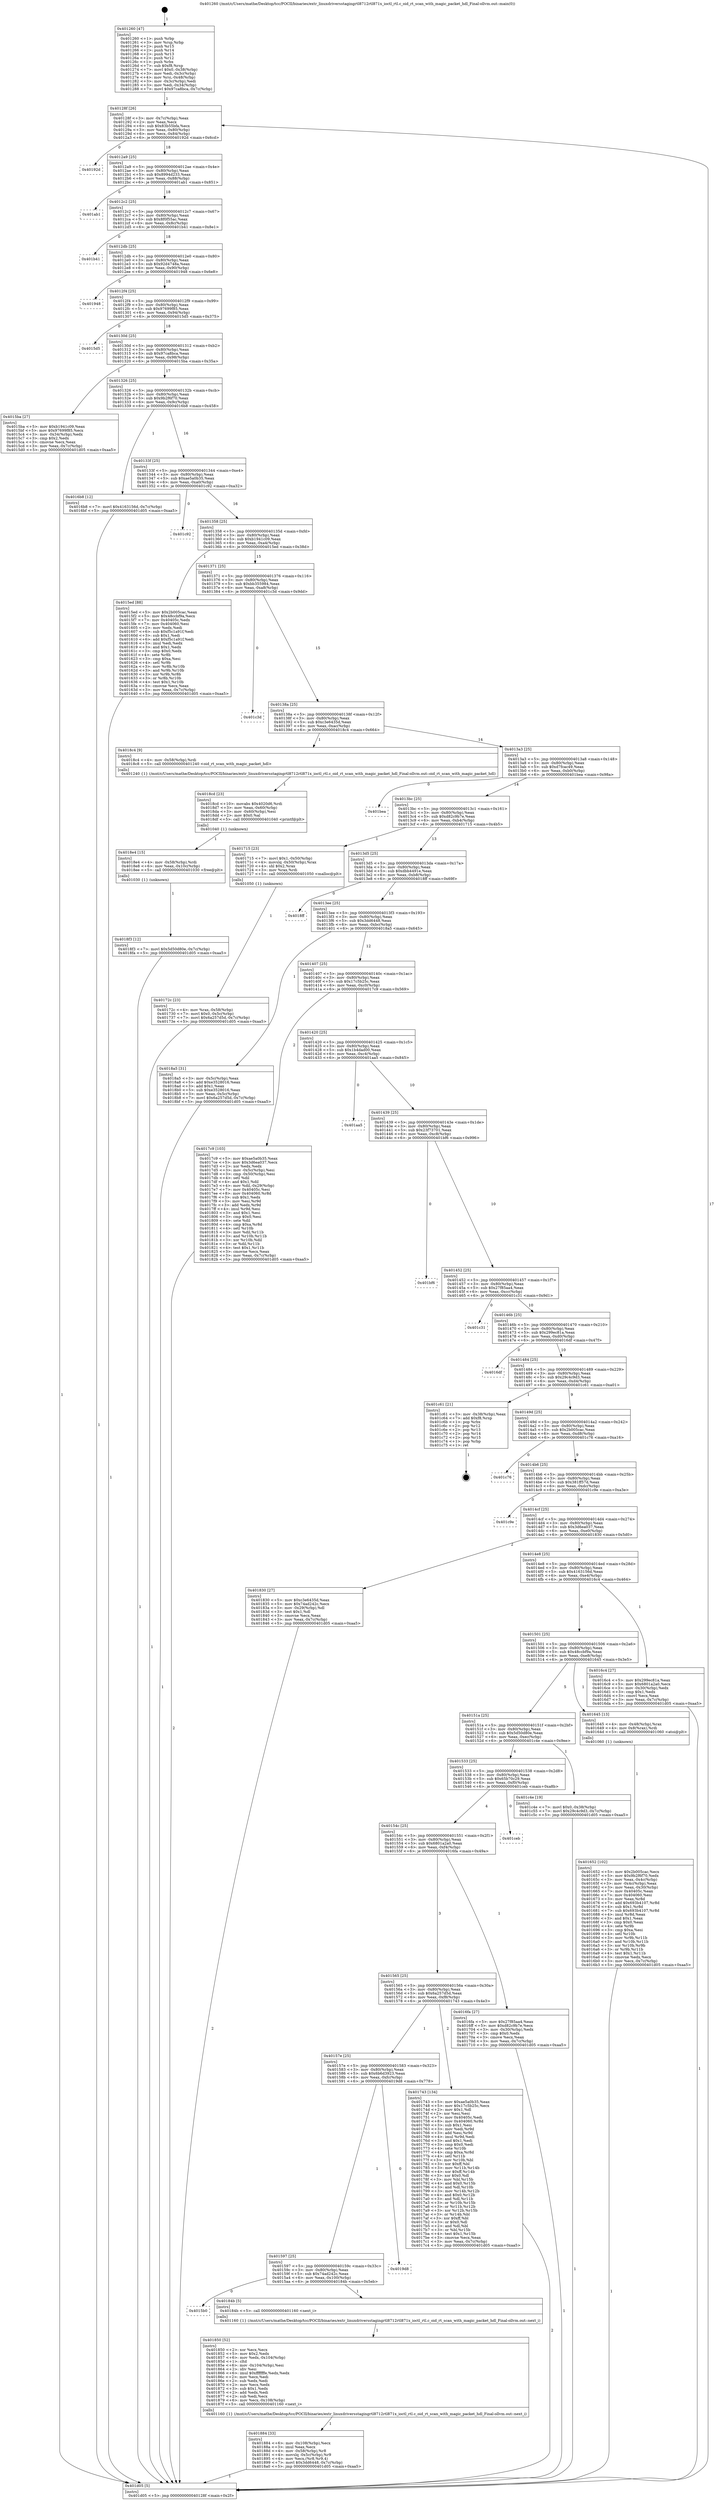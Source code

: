 digraph "0x401260" {
  label = "0x401260 (/mnt/c/Users/mathe/Desktop/tcc/POCII/binaries/extr_linuxdriversstagingrtl8712rtl871x_ioctl_rtl.c_oid_rt_scan_with_magic_packet_hdl_Final-ollvm.out::main(0))"
  labelloc = "t"
  node[shape=record]

  Entry [label="",width=0.3,height=0.3,shape=circle,fillcolor=black,style=filled]
  "0x40128f" [label="{
     0x40128f [26]\l
     | [instrs]\l
     &nbsp;&nbsp;0x40128f \<+3\>: mov -0x7c(%rbp),%eax\l
     &nbsp;&nbsp;0x401292 \<+2\>: mov %eax,%ecx\l
     &nbsp;&nbsp;0x401294 \<+6\>: sub $0x83b55bfa,%ecx\l
     &nbsp;&nbsp;0x40129a \<+3\>: mov %eax,-0x80(%rbp)\l
     &nbsp;&nbsp;0x40129d \<+6\>: mov %ecx,-0x84(%rbp)\l
     &nbsp;&nbsp;0x4012a3 \<+6\>: je 000000000040192d \<main+0x6cd\>\l
  }"]
  "0x40192d" [label="{
     0x40192d\l
  }", style=dashed]
  "0x4012a9" [label="{
     0x4012a9 [25]\l
     | [instrs]\l
     &nbsp;&nbsp;0x4012a9 \<+5\>: jmp 00000000004012ae \<main+0x4e\>\l
     &nbsp;&nbsp;0x4012ae \<+3\>: mov -0x80(%rbp),%eax\l
     &nbsp;&nbsp;0x4012b1 \<+5\>: sub $0x8994d233,%eax\l
     &nbsp;&nbsp;0x4012b6 \<+6\>: mov %eax,-0x88(%rbp)\l
     &nbsp;&nbsp;0x4012bc \<+6\>: je 0000000000401ab1 \<main+0x851\>\l
  }"]
  Exit [label="",width=0.3,height=0.3,shape=circle,fillcolor=black,style=filled,peripheries=2]
  "0x401ab1" [label="{
     0x401ab1\l
  }", style=dashed]
  "0x4012c2" [label="{
     0x4012c2 [25]\l
     | [instrs]\l
     &nbsp;&nbsp;0x4012c2 \<+5\>: jmp 00000000004012c7 \<main+0x67\>\l
     &nbsp;&nbsp;0x4012c7 \<+3\>: mov -0x80(%rbp),%eax\l
     &nbsp;&nbsp;0x4012ca \<+5\>: sub $0x8f0f55ac,%eax\l
     &nbsp;&nbsp;0x4012cf \<+6\>: mov %eax,-0x8c(%rbp)\l
     &nbsp;&nbsp;0x4012d5 \<+6\>: je 0000000000401b41 \<main+0x8e1\>\l
  }"]
  "0x4018f3" [label="{
     0x4018f3 [12]\l
     | [instrs]\l
     &nbsp;&nbsp;0x4018f3 \<+7\>: movl $0x5d50d80e,-0x7c(%rbp)\l
     &nbsp;&nbsp;0x4018fa \<+5\>: jmp 0000000000401d05 \<main+0xaa5\>\l
  }"]
  "0x401b41" [label="{
     0x401b41\l
  }", style=dashed]
  "0x4012db" [label="{
     0x4012db [25]\l
     | [instrs]\l
     &nbsp;&nbsp;0x4012db \<+5\>: jmp 00000000004012e0 \<main+0x80\>\l
     &nbsp;&nbsp;0x4012e0 \<+3\>: mov -0x80(%rbp),%eax\l
     &nbsp;&nbsp;0x4012e3 \<+5\>: sub $0x92d4748a,%eax\l
     &nbsp;&nbsp;0x4012e8 \<+6\>: mov %eax,-0x90(%rbp)\l
     &nbsp;&nbsp;0x4012ee \<+6\>: je 0000000000401948 \<main+0x6e8\>\l
  }"]
  "0x4018e4" [label="{
     0x4018e4 [15]\l
     | [instrs]\l
     &nbsp;&nbsp;0x4018e4 \<+4\>: mov -0x58(%rbp),%rdi\l
     &nbsp;&nbsp;0x4018e8 \<+6\>: mov %eax,-0x10c(%rbp)\l
     &nbsp;&nbsp;0x4018ee \<+5\>: call 0000000000401030 \<free@plt\>\l
     | [calls]\l
     &nbsp;&nbsp;0x401030 \{1\} (unknown)\l
  }"]
  "0x401948" [label="{
     0x401948\l
  }", style=dashed]
  "0x4012f4" [label="{
     0x4012f4 [25]\l
     | [instrs]\l
     &nbsp;&nbsp;0x4012f4 \<+5\>: jmp 00000000004012f9 \<main+0x99\>\l
     &nbsp;&nbsp;0x4012f9 \<+3\>: mov -0x80(%rbp),%eax\l
     &nbsp;&nbsp;0x4012fc \<+5\>: sub $0x97699f85,%eax\l
     &nbsp;&nbsp;0x401301 \<+6\>: mov %eax,-0x94(%rbp)\l
     &nbsp;&nbsp;0x401307 \<+6\>: je 00000000004015d5 \<main+0x375\>\l
  }"]
  "0x4018cd" [label="{
     0x4018cd [23]\l
     | [instrs]\l
     &nbsp;&nbsp;0x4018cd \<+10\>: movabs $0x4020d6,%rdi\l
     &nbsp;&nbsp;0x4018d7 \<+3\>: mov %eax,-0x60(%rbp)\l
     &nbsp;&nbsp;0x4018da \<+3\>: mov -0x60(%rbp),%esi\l
     &nbsp;&nbsp;0x4018dd \<+2\>: mov $0x0,%al\l
     &nbsp;&nbsp;0x4018df \<+5\>: call 0000000000401040 \<printf@plt\>\l
     | [calls]\l
     &nbsp;&nbsp;0x401040 \{1\} (unknown)\l
  }"]
  "0x4015d5" [label="{
     0x4015d5\l
  }", style=dashed]
  "0x40130d" [label="{
     0x40130d [25]\l
     | [instrs]\l
     &nbsp;&nbsp;0x40130d \<+5\>: jmp 0000000000401312 \<main+0xb2\>\l
     &nbsp;&nbsp;0x401312 \<+3\>: mov -0x80(%rbp),%eax\l
     &nbsp;&nbsp;0x401315 \<+5\>: sub $0x97ca8bca,%eax\l
     &nbsp;&nbsp;0x40131a \<+6\>: mov %eax,-0x98(%rbp)\l
     &nbsp;&nbsp;0x401320 \<+6\>: je 00000000004015ba \<main+0x35a\>\l
  }"]
  "0x401884" [label="{
     0x401884 [33]\l
     | [instrs]\l
     &nbsp;&nbsp;0x401884 \<+6\>: mov -0x108(%rbp),%ecx\l
     &nbsp;&nbsp;0x40188a \<+3\>: imul %eax,%ecx\l
     &nbsp;&nbsp;0x40188d \<+4\>: mov -0x58(%rbp),%r8\l
     &nbsp;&nbsp;0x401891 \<+4\>: movslq -0x5c(%rbp),%r9\l
     &nbsp;&nbsp;0x401895 \<+4\>: mov %ecx,(%r8,%r9,4)\l
     &nbsp;&nbsp;0x401899 \<+7\>: movl $0x3dd6448,-0x7c(%rbp)\l
     &nbsp;&nbsp;0x4018a0 \<+5\>: jmp 0000000000401d05 \<main+0xaa5\>\l
  }"]
  "0x4015ba" [label="{
     0x4015ba [27]\l
     | [instrs]\l
     &nbsp;&nbsp;0x4015ba \<+5\>: mov $0xb1941c09,%eax\l
     &nbsp;&nbsp;0x4015bf \<+5\>: mov $0x97699f85,%ecx\l
     &nbsp;&nbsp;0x4015c4 \<+3\>: mov -0x34(%rbp),%edx\l
     &nbsp;&nbsp;0x4015c7 \<+3\>: cmp $0x2,%edx\l
     &nbsp;&nbsp;0x4015ca \<+3\>: cmovne %ecx,%eax\l
     &nbsp;&nbsp;0x4015cd \<+3\>: mov %eax,-0x7c(%rbp)\l
     &nbsp;&nbsp;0x4015d0 \<+5\>: jmp 0000000000401d05 \<main+0xaa5\>\l
  }"]
  "0x401326" [label="{
     0x401326 [25]\l
     | [instrs]\l
     &nbsp;&nbsp;0x401326 \<+5\>: jmp 000000000040132b \<main+0xcb\>\l
     &nbsp;&nbsp;0x40132b \<+3\>: mov -0x80(%rbp),%eax\l
     &nbsp;&nbsp;0x40132e \<+5\>: sub $0x9b2f6f70,%eax\l
     &nbsp;&nbsp;0x401333 \<+6\>: mov %eax,-0x9c(%rbp)\l
     &nbsp;&nbsp;0x401339 \<+6\>: je 00000000004016b8 \<main+0x458\>\l
  }"]
  "0x401d05" [label="{
     0x401d05 [5]\l
     | [instrs]\l
     &nbsp;&nbsp;0x401d05 \<+5\>: jmp 000000000040128f \<main+0x2f\>\l
  }"]
  "0x401260" [label="{
     0x401260 [47]\l
     | [instrs]\l
     &nbsp;&nbsp;0x401260 \<+1\>: push %rbp\l
     &nbsp;&nbsp;0x401261 \<+3\>: mov %rsp,%rbp\l
     &nbsp;&nbsp;0x401264 \<+2\>: push %r15\l
     &nbsp;&nbsp;0x401266 \<+2\>: push %r14\l
     &nbsp;&nbsp;0x401268 \<+2\>: push %r13\l
     &nbsp;&nbsp;0x40126a \<+2\>: push %r12\l
     &nbsp;&nbsp;0x40126c \<+1\>: push %rbx\l
     &nbsp;&nbsp;0x40126d \<+7\>: sub $0xf8,%rsp\l
     &nbsp;&nbsp;0x401274 \<+7\>: movl $0x0,-0x38(%rbp)\l
     &nbsp;&nbsp;0x40127b \<+3\>: mov %edi,-0x3c(%rbp)\l
     &nbsp;&nbsp;0x40127e \<+4\>: mov %rsi,-0x48(%rbp)\l
     &nbsp;&nbsp;0x401282 \<+3\>: mov -0x3c(%rbp),%edi\l
     &nbsp;&nbsp;0x401285 \<+3\>: mov %edi,-0x34(%rbp)\l
     &nbsp;&nbsp;0x401288 \<+7\>: movl $0x97ca8bca,-0x7c(%rbp)\l
  }"]
  "0x401850" [label="{
     0x401850 [52]\l
     | [instrs]\l
     &nbsp;&nbsp;0x401850 \<+2\>: xor %ecx,%ecx\l
     &nbsp;&nbsp;0x401852 \<+5\>: mov $0x2,%edx\l
     &nbsp;&nbsp;0x401857 \<+6\>: mov %edx,-0x104(%rbp)\l
     &nbsp;&nbsp;0x40185d \<+1\>: cltd\l
     &nbsp;&nbsp;0x40185e \<+6\>: mov -0x104(%rbp),%esi\l
     &nbsp;&nbsp;0x401864 \<+2\>: idiv %esi\l
     &nbsp;&nbsp;0x401866 \<+6\>: imul $0xfffffffe,%edx,%edx\l
     &nbsp;&nbsp;0x40186c \<+2\>: mov %ecx,%edi\l
     &nbsp;&nbsp;0x40186e \<+2\>: sub %edx,%edi\l
     &nbsp;&nbsp;0x401870 \<+2\>: mov %ecx,%edx\l
     &nbsp;&nbsp;0x401872 \<+3\>: sub $0x1,%edx\l
     &nbsp;&nbsp;0x401875 \<+2\>: add %edx,%edi\l
     &nbsp;&nbsp;0x401877 \<+2\>: sub %edi,%ecx\l
     &nbsp;&nbsp;0x401879 \<+6\>: mov %ecx,-0x108(%rbp)\l
     &nbsp;&nbsp;0x40187f \<+5\>: call 0000000000401160 \<next_i\>\l
     | [calls]\l
     &nbsp;&nbsp;0x401160 \{1\} (/mnt/c/Users/mathe/Desktop/tcc/POCII/binaries/extr_linuxdriversstagingrtl8712rtl871x_ioctl_rtl.c_oid_rt_scan_with_magic_packet_hdl_Final-ollvm.out::next_i)\l
  }"]
  "0x4016b8" [label="{
     0x4016b8 [12]\l
     | [instrs]\l
     &nbsp;&nbsp;0x4016b8 \<+7\>: movl $0x4163156d,-0x7c(%rbp)\l
     &nbsp;&nbsp;0x4016bf \<+5\>: jmp 0000000000401d05 \<main+0xaa5\>\l
  }"]
  "0x40133f" [label="{
     0x40133f [25]\l
     | [instrs]\l
     &nbsp;&nbsp;0x40133f \<+5\>: jmp 0000000000401344 \<main+0xe4\>\l
     &nbsp;&nbsp;0x401344 \<+3\>: mov -0x80(%rbp),%eax\l
     &nbsp;&nbsp;0x401347 \<+5\>: sub $0xae5a0b35,%eax\l
     &nbsp;&nbsp;0x40134c \<+6\>: mov %eax,-0xa0(%rbp)\l
     &nbsp;&nbsp;0x401352 \<+6\>: je 0000000000401c92 \<main+0xa32\>\l
  }"]
  "0x4015b0" [label="{
     0x4015b0\l
  }", style=dashed]
  "0x401c92" [label="{
     0x401c92\l
  }", style=dashed]
  "0x401358" [label="{
     0x401358 [25]\l
     | [instrs]\l
     &nbsp;&nbsp;0x401358 \<+5\>: jmp 000000000040135d \<main+0xfd\>\l
     &nbsp;&nbsp;0x40135d \<+3\>: mov -0x80(%rbp),%eax\l
     &nbsp;&nbsp;0x401360 \<+5\>: sub $0xb1941c09,%eax\l
     &nbsp;&nbsp;0x401365 \<+6\>: mov %eax,-0xa4(%rbp)\l
     &nbsp;&nbsp;0x40136b \<+6\>: je 00000000004015ed \<main+0x38d\>\l
  }"]
  "0x40184b" [label="{
     0x40184b [5]\l
     | [instrs]\l
     &nbsp;&nbsp;0x40184b \<+5\>: call 0000000000401160 \<next_i\>\l
     | [calls]\l
     &nbsp;&nbsp;0x401160 \{1\} (/mnt/c/Users/mathe/Desktop/tcc/POCII/binaries/extr_linuxdriversstagingrtl8712rtl871x_ioctl_rtl.c_oid_rt_scan_with_magic_packet_hdl_Final-ollvm.out::next_i)\l
  }"]
  "0x4015ed" [label="{
     0x4015ed [88]\l
     | [instrs]\l
     &nbsp;&nbsp;0x4015ed \<+5\>: mov $0x2b005cac,%eax\l
     &nbsp;&nbsp;0x4015f2 \<+5\>: mov $0x48ccbf9a,%ecx\l
     &nbsp;&nbsp;0x4015f7 \<+7\>: mov 0x40405c,%edx\l
     &nbsp;&nbsp;0x4015fe \<+7\>: mov 0x404060,%esi\l
     &nbsp;&nbsp;0x401605 \<+2\>: mov %edx,%edi\l
     &nbsp;&nbsp;0x401607 \<+6\>: sub $0xf5c1a91f,%edi\l
     &nbsp;&nbsp;0x40160d \<+3\>: sub $0x1,%edi\l
     &nbsp;&nbsp;0x401610 \<+6\>: add $0xf5c1a91f,%edi\l
     &nbsp;&nbsp;0x401616 \<+3\>: imul %edi,%edx\l
     &nbsp;&nbsp;0x401619 \<+3\>: and $0x1,%edx\l
     &nbsp;&nbsp;0x40161c \<+3\>: cmp $0x0,%edx\l
     &nbsp;&nbsp;0x40161f \<+4\>: sete %r8b\l
     &nbsp;&nbsp;0x401623 \<+3\>: cmp $0xa,%esi\l
     &nbsp;&nbsp;0x401626 \<+4\>: setl %r9b\l
     &nbsp;&nbsp;0x40162a \<+3\>: mov %r8b,%r10b\l
     &nbsp;&nbsp;0x40162d \<+3\>: and %r9b,%r10b\l
     &nbsp;&nbsp;0x401630 \<+3\>: xor %r9b,%r8b\l
     &nbsp;&nbsp;0x401633 \<+3\>: or %r8b,%r10b\l
     &nbsp;&nbsp;0x401636 \<+4\>: test $0x1,%r10b\l
     &nbsp;&nbsp;0x40163a \<+3\>: cmovne %ecx,%eax\l
     &nbsp;&nbsp;0x40163d \<+3\>: mov %eax,-0x7c(%rbp)\l
     &nbsp;&nbsp;0x401640 \<+5\>: jmp 0000000000401d05 \<main+0xaa5\>\l
  }"]
  "0x401371" [label="{
     0x401371 [25]\l
     | [instrs]\l
     &nbsp;&nbsp;0x401371 \<+5\>: jmp 0000000000401376 \<main+0x116\>\l
     &nbsp;&nbsp;0x401376 \<+3\>: mov -0x80(%rbp),%eax\l
     &nbsp;&nbsp;0x401379 \<+5\>: sub $0xbb355984,%eax\l
     &nbsp;&nbsp;0x40137e \<+6\>: mov %eax,-0xa8(%rbp)\l
     &nbsp;&nbsp;0x401384 \<+6\>: je 0000000000401c3d \<main+0x9dd\>\l
  }"]
  "0x401597" [label="{
     0x401597 [25]\l
     | [instrs]\l
     &nbsp;&nbsp;0x401597 \<+5\>: jmp 000000000040159c \<main+0x33c\>\l
     &nbsp;&nbsp;0x40159c \<+3\>: mov -0x80(%rbp),%eax\l
     &nbsp;&nbsp;0x40159f \<+5\>: sub $0x74ad242c,%eax\l
     &nbsp;&nbsp;0x4015a4 \<+6\>: mov %eax,-0x100(%rbp)\l
     &nbsp;&nbsp;0x4015aa \<+6\>: je 000000000040184b \<main+0x5eb\>\l
  }"]
  "0x401c3d" [label="{
     0x401c3d\l
  }", style=dashed]
  "0x40138a" [label="{
     0x40138a [25]\l
     | [instrs]\l
     &nbsp;&nbsp;0x40138a \<+5\>: jmp 000000000040138f \<main+0x12f\>\l
     &nbsp;&nbsp;0x40138f \<+3\>: mov -0x80(%rbp),%eax\l
     &nbsp;&nbsp;0x401392 \<+5\>: sub $0xc3e6435d,%eax\l
     &nbsp;&nbsp;0x401397 \<+6\>: mov %eax,-0xac(%rbp)\l
     &nbsp;&nbsp;0x40139d \<+6\>: je 00000000004018c4 \<main+0x664\>\l
  }"]
  "0x4019d8" [label="{
     0x4019d8\l
  }", style=dashed]
  "0x4018c4" [label="{
     0x4018c4 [9]\l
     | [instrs]\l
     &nbsp;&nbsp;0x4018c4 \<+4\>: mov -0x58(%rbp),%rdi\l
     &nbsp;&nbsp;0x4018c8 \<+5\>: call 0000000000401240 \<oid_rt_scan_with_magic_packet_hdl\>\l
     | [calls]\l
     &nbsp;&nbsp;0x401240 \{1\} (/mnt/c/Users/mathe/Desktop/tcc/POCII/binaries/extr_linuxdriversstagingrtl8712rtl871x_ioctl_rtl.c_oid_rt_scan_with_magic_packet_hdl_Final-ollvm.out::oid_rt_scan_with_magic_packet_hdl)\l
  }"]
  "0x4013a3" [label="{
     0x4013a3 [25]\l
     | [instrs]\l
     &nbsp;&nbsp;0x4013a3 \<+5\>: jmp 00000000004013a8 \<main+0x148\>\l
     &nbsp;&nbsp;0x4013a8 \<+3\>: mov -0x80(%rbp),%eax\l
     &nbsp;&nbsp;0x4013ab \<+5\>: sub $0xd7fcac49,%eax\l
     &nbsp;&nbsp;0x4013b0 \<+6\>: mov %eax,-0xb0(%rbp)\l
     &nbsp;&nbsp;0x4013b6 \<+6\>: je 0000000000401bea \<main+0x98a\>\l
  }"]
  "0x40157e" [label="{
     0x40157e [25]\l
     | [instrs]\l
     &nbsp;&nbsp;0x40157e \<+5\>: jmp 0000000000401583 \<main+0x323\>\l
     &nbsp;&nbsp;0x401583 \<+3\>: mov -0x80(%rbp),%eax\l
     &nbsp;&nbsp;0x401586 \<+5\>: sub $0x6b6d3923,%eax\l
     &nbsp;&nbsp;0x40158b \<+6\>: mov %eax,-0xfc(%rbp)\l
     &nbsp;&nbsp;0x401591 \<+6\>: je 00000000004019d8 \<main+0x778\>\l
  }"]
  "0x401bea" [label="{
     0x401bea\l
  }", style=dashed]
  "0x4013bc" [label="{
     0x4013bc [25]\l
     | [instrs]\l
     &nbsp;&nbsp;0x4013bc \<+5\>: jmp 00000000004013c1 \<main+0x161\>\l
     &nbsp;&nbsp;0x4013c1 \<+3\>: mov -0x80(%rbp),%eax\l
     &nbsp;&nbsp;0x4013c4 \<+5\>: sub $0xd82c9b7e,%eax\l
     &nbsp;&nbsp;0x4013c9 \<+6\>: mov %eax,-0xb4(%rbp)\l
     &nbsp;&nbsp;0x4013cf \<+6\>: je 0000000000401715 \<main+0x4b5\>\l
  }"]
  "0x401743" [label="{
     0x401743 [134]\l
     | [instrs]\l
     &nbsp;&nbsp;0x401743 \<+5\>: mov $0xae5a0b35,%eax\l
     &nbsp;&nbsp;0x401748 \<+5\>: mov $0x17c5b25c,%ecx\l
     &nbsp;&nbsp;0x40174d \<+2\>: mov $0x1,%dl\l
     &nbsp;&nbsp;0x40174f \<+2\>: xor %esi,%esi\l
     &nbsp;&nbsp;0x401751 \<+7\>: mov 0x40405c,%edi\l
     &nbsp;&nbsp;0x401758 \<+8\>: mov 0x404060,%r8d\l
     &nbsp;&nbsp;0x401760 \<+3\>: sub $0x1,%esi\l
     &nbsp;&nbsp;0x401763 \<+3\>: mov %edi,%r9d\l
     &nbsp;&nbsp;0x401766 \<+3\>: add %esi,%r9d\l
     &nbsp;&nbsp;0x401769 \<+4\>: imul %r9d,%edi\l
     &nbsp;&nbsp;0x40176d \<+3\>: and $0x1,%edi\l
     &nbsp;&nbsp;0x401770 \<+3\>: cmp $0x0,%edi\l
     &nbsp;&nbsp;0x401773 \<+4\>: sete %r10b\l
     &nbsp;&nbsp;0x401777 \<+4\>: cmp $0xa,%r8d\l
     &nbsp;&nbsp;0x40177b \<+4\>: setl %r11b\l
     &nbsp;&nbsp;0x40177f \<+3\>: mov %r10b,%bl\l
     &nbsp;&nbsp;0x401782 \<+3\>: xor $0xff,%bl\l
     &nbsp;&nbsp;0x401785 \<+3\>: mov %r11b,%r14b\l
     &nbsp;&nbsp;0x401788 \<+4\>: xor $0xff,%r14b\l
     &nbsp;&nbsp;0x40178c \<+3\>: xor $0x0,%dl\l
     &nbsp;&nbsp;0x40178f \<+3\>: mov %bl,%r15b\l
     &nbsp;&nbsp;0x401792 \<+4\>: and $0x0,%r15b\l
     &nbsp;&nbsp;0x401796 \<+3\>: and %dl,%r10b\l
     &nbsp;&nbsp;0x401799 \<+3\>: mov %r14b,%r12b\l
     &nbsp;&nbsp;0x40179c \<+4\>: and $0x0,%r12b\l
     &nbsp;&nbsp;0x4017a0 \<+3\>: and %dl,%r11b\l
     &nbsp;&nbsp;0x4017a3 \<+3\>: or %r10b,%r15b\l
     &nbsp;&nbsp;0x4017a6 \<+3\>: or %r11b,%r12b\l
     &nbsp;&nbsp;0x4017a9 \<+3\>: xor %r12b,%r15b\l
     &nbsp;&nbsp;0x4017ac \<+3\>: or %r14b,%bl\l
     &nbsp;&nbsp;0x4017af \<+3\>: xor $0xff,%bl\l
     &nbsp;&nbsp;0x4017b2 \<+3\>: or $0x0,%dl\l
     &nbsp;&nbsp;0x4017b5 \<+2\>: and %dl,%bl\l
     &nbsp;&nbsp;0x4017b7 \<+3\>: or %bl,%r15b\l
     &nbsp;&nbsp;0x4017ba \<+4\>: test $0x1,%r15b\l
     &nbsp;&nbsp;0x4017be \<+3\>: cmovne %ecx,%eax\l
     &nbsp;&nbsp;0x4017c1 \<+3\>: mov %eax,-0x7c(%rbp)\l
     &nbsp;&nbsp;0x4017c4 \<+5\>: jmp 0000000000401d05 \<main+0xaa5\>\l
  }"]
  "0x401715" [label="{
     0x401715 [23]\l
     | [instrs]\l
     &nbsp;&nbsp;0x401715 \<+7\>: movl $0x1,-0x50(%rbp)\l
     &nbsp;&nbsp;0x40171c \<+4\>: movslq -0x50(%rbp),%rax\l
     &nbsp;&nbsp;0x401720 \<+4\>: shl $0x2,%rax\l
     &nbsp;&nbsp;0x401724 \<+3\>: mov %rax,%rdi\l
     &nbsp;&nbsp;0x401727 \<+5\>: call 0000000000401050 \<malloc@plt\>\l
     | [calls]\l
     &nbsp;&nbsp;0x401050 \{1\} (unknown)\l
  }"]
  "0x4013d5" [label="{
     0x4013d5 [25]\l
     | [instrs]\l
     &nbsp;&nbsp;0x4013d5 \<+5\>: jmp 00000000004013da \<main+0x17a\>\l
     &nbsp;&nbsp;0x4013da \<+3\>: mov -0x80(%rbp),%eax\l
     &nbsp;&nbsp;0x4013dd \<+5\>: sub $0xdbb4491e,%eax\l
     &nbsp;&nbsp;0x4013e2 \<+6\>: mov %eax,-0xb8(%rbp)\l
     &nbsp;&nbsp;0x4013e8 \<+6\>: je 00000000004018ff \<main+0x69f\>\l
  }"]
  "0x40172c" [label="{
     0x40172c [23]\l
     | [instrs]\l
     &nbsp;&nbsp;0x40172c \<+4\>: mov %rax,-0x58(%rbp)\l
     &nbsp;&nbsp;0x401730 \<+7\>: movl $0x0,-0x5c(%rbp)\l
     &nbsp;&nbsp;0x401737 \<+7\>: movl $0x6a257d5d,-0x7c(%rbp)\l
     &nbsp;&nbsp;0x40173e \<+5\>: jmp 0000000000401d05 \<main+0xaa5\>\l
  }"]
  "0x4018ff" [label="{
     0x4018ff\l
  }", style=dashed]
  "0x4013ee" [label="{
     0x4013ee [25]\l
     | [instrs]\l
     &nbsp;&nbsp;0x4013ee \<+5\>: jmp 00000000004013f3 \<main+0x193\>\l
     &nbsp;&nbsp;0x4013f3 \<+3\>: mov -0x80(%rbp),%eax\l
     &nbsp;&nbsp;0x4013f6 \<+5\>: sub $0x3dd6448,%eax\l
     &nbsp;&nbsp;0x4013fb \<+6\>: mov %eax,-0xbc(%rbp)\l
     &nbsp;&nbsp;0x401401 \<+6\>: je 00000000004018a5 \<main+0x645\>\l
  }"]
  "0x401565" [label="{
     0x401565 [25]\l
     | [instrs]\l
     &nbsp;&nbsp;0x401565 \<+5\>: jmp 000000000040156a \<main+0x30a\>\l
     &nbsp;&nbsp;0x40156a \<+3\>: mov -0x80(%rbp),%eax\l
     &nbsp;&nbsp;0x40156d \<+5\>: sub $0x6a257d5d,%eax\l
     &nbsp;&nbsp;0x401572 \<+6\>: mov %eax,-0xf8(%rbp)\l
     &nbsp;&nbsp;0x401578 \<+6\>: je 0000000000401743 \<main+0x4e3\>\l
  }"]
  "0x4018a5" [label="{
     0x4018a5 [31]\l
     | [instrs]\l
     &nbsp;&nbsp;0x4018a5 \<+3\>: mov -0x5c(%rbp),%eax\l
     &nbsp;&nbsp;0x4018a8 \<+5\>: add $0xe3528016,%eax\l
     &nbsp;&nbsp;0x4018ad \<+3\>: add $0x1,%eax\l
     &nbsp;&nbsp;0x4018b0 \<+5\>: sub $0xe3528016,%eax\l
     &nbsp;&nbsp;0x4018b5 \<+3\>: mov %eax,-0x5c(%rbp)\l
     &nbsp;&nbsp;0x4018b8 \<+7\>: movl $0x6a257d5d,-0x7c(%rbp)\l
     &nbsp;&nbsp;0x4018bf \<+5\>: jmp 0000000000401d05 \<main+0xaa5\>\l
  }"]
  "0x401407" [label="{
     0x401407 [25]\l
     | [instrs]\l
     &nbsp;&nbsp;0x401407 \<+5\>: jmp 000000000040140c \<main+0x1ac\>\l
     &nbsp;&nbsp;0x40140c \<+3\>: mov -0x80(%rbp),%eax\l
     &nbsp;&nbsp;0x40140f \<+5\>: sub $0x17c5b25c,%eax\l
     &nbsp;&nbsp;0x401414 \<+6\>: mov %eax,-0xc0(%rbp)\l
     &nbsp;&nbsp;0x40141a \<+6\>: je 00000000004017c9 \<main+0x569\>\l
  }"]
  "0x4016fa" [label="{
     0x4016fa [27]\l
     | [instrs]\l
     &nbsp;&nbsp;0x4016fa \<+5\>: mov $0x27f85aa4,%eax\l
     &nbsp;&nbsp;0x4016ff \<+5\>: mov $0xd82c9b7e,%ecx\l
     &nbsp;&nbsp;0x401704 \<+3\>: mov -0x30(%rbp),%edx\l
     &nbsp;&nbsp;0x401707 \<+3\>: cmp $0x0,%edx\l
     &nbsp;&nbsp;0x40170a \<+3\>: cmove %ecx,%eax\l
     &nbsp;&nbsp;0x40170d \<+3\>: mov %eax,-0x7c(%rbp)\l
     &nbsp;&nbsp;0x401710 \<+5\>: jmp 0000000000401d05 \<main+0xaa5\>\l
  }"]
  "0x4017c9" [label="{
     0x4017c9 [103]\l
     | [instrs]\l
     &nbsp;&nbsp;0x4017c9 \<+5\>: mov $0xae5a0b35,%eax\l
     &nbsp;&nbsp;0x4017ce \<+5\>: mov $0x3d6ea037,%ecx\l
     &nbsp;&nbsp;0x4017d3 \<+2\>: xor %edx,%edx\l
     &nbsp;&nbsp;0x4017d5 \<+3\>: mov -0x5c(%rbp),%esi\l
     &nbsp;&nbsp;0x4017d8 \<+3\>: cmp -0x50(%rbp),%esi\l
     &nbsp;&nbsp;0x4017db \<+4\>: setl %dil\l
     &nbsp;&nbsp;0x4017df \<+4\>: and $0x1,%dil\l
     &nbsp;&nbsp;0x4017e3 \<+4\>: mov %dil,-0x29(%rbp)\l
     &nbsp;&nbsp;0x4017e7 \<+7\>: mov 0x40405c,%esi\l
     &nbsp;&nbsp;0x4017ee \<+8\>: mov 0x404060,%r8d\l
     &nbsp;&nbsp;0x4017f6 \<+3\>: sub $0x1,%edx\l
     &nbsp;&nbsp;0x4017f9 \<+3\>: mov %esi,%r9d\l
     &nbsp;&nbsp;0x4017fc \<+3\>: add %edx,%r9d\l
     &nbsp;&nbsp;0x4017ff \<+4\>: imul %r9d,%esi\l
     &nbsp;&nbsp;0x401803 \<+3\>: and $0x1,%esi\l
     &nbsp;&nbsp;0x401806 \<+3\>: cmp $0x0,%esi\l
     &nbsp;&nbsp;0x401809 \<+4\>: sete %dil\l
     &nbsp;&nbsp;0x40180d \<+4\>: cmp $0xa,%r8d\l
     &nbsp;&nbsp;0x401811 \<+4\>: setl %r10b\l
     &nbsp;&nbsp;0x401815 \<+3\>: mov %dil,%r11b\l
     &nbsp;&nbsp;0x401818 \<+3\>: and %r10b,%r11b\l
     &nbsp;&nbsp;0x40181b \<+3\>: xor %r10b,%dil\l
     &nbsp;&nbsp;0x40181e \<+3\>: or %dil,%r11b\l
     &nbsp;&nbsp;0x401821 \<+4\>: test $0x1,%r11b\l
     &nbsp;&nbsp;0x401825 \<+3\>: cmovne %ecx,%eax\l
     &nbsp;&nbsp;0x401828 \<+3\>: mov %eax,-0x7c(%rbp)\l
     &nbsp;&nbsp;0x40182b \<+5\>: jmp 0000000000401d05 \<main+0xaa5\>\l
  }"]
  "0x401420" [label="{
     0x401420 [25]\l
     | [instrs]\l
     &nbsp;&nbsp;0x401420 \<+5\>: jmp 0000000000401425 \<main+0x1c5\>\l
     &nbsp;&nbsp;0x401425 \<+3\>: mov -0x80(%rbp),%eax\l
     &nbsp;&nbsp;0x401428 \<+5\>: sub $0x1b4dad00,%eax\l
     &nbsp;&nbsp;0x40142d \<+6\>: mov %eax,-0xc4(%rbp)\l
     &nbsp;&nbsp;0x401433 \<+6\>: je 0000000000401aa5 \<main+0x845\>\l
  }"]
  "0x40154c" [label="{
     0x40154c [25]\l
     | [instrs]\l
     &nbsp;&nbsp;0x40154c \<+5\>: jmp 0000000000401551 \<main+0x2f1\>\l
     &nbsp;&nbsp;0x401551 \<+3\>: mov -0x80(%rbp),%eax\l
     &nbsp;&nbsp;0x401554 \<+5\>: sub $0x6801a2a0,%eax\l
     &nbsp;&nbsp;0x401559 \<+6\>: mov %eax,-0xf4(%rbp)\l
     &nbsp;&nbsp;0x40155f \<+6\>: je 00000000004016fa \<main+0x49a\>\l
  }"]
  "0x401aa5" [label="{
     0x401aa5\l
  }", style=dashed]
  "0x401439" [label="{
     0x401439 [25]\l
     | [instrs]\l
     &nbsp;&nbsp;0x401439 \<+5\>: jmp 000000000040143e \<main+0x1de\>\l
     &nbsp;&nbsp;0x40143e \<+3\>: mov -0x80(%rbp),%eax\l
     &nbsp;&nbsp;0x401441 \<+5\>: sub $0x23f73701,%eax\l
     &nbsp;&nbsp;0x401446 \<+6\>: mov %eax,-0xc8(%rbp)\l
     &nbsp;&nbsp;0x40144c \<+6\>: je 0000000000401bf6 \<main+0x996\>\l
  }"]
  "0x401ceb" [label="{
     0x401ceb\l
  }", style=dashed]
  "0x401bf6" [label="{
     0x401bf6\l
  }", style=dashed]
  "0x401452" [label="{
     0x401452 [25]\l
     | [instrs]\l
     &nbsp;&nbsp;0x401452 \<+5\>: jmp 0000000000401457 \<main+0x1f7\>\l
     &nbsp;&nbsp;0x401457 \<+3\>: mov -0x80(%rbp),%eax\l
     &nbsp;&nbsp;0x40145a \<+5\>: sub $0x27f85aa4,%eax\l
     &nbsp;&nbsp;0x40145f \<+6\>: mov %eax,-0xcc(%rbp)\l
     &nbsp;&nbsp;0x401465 \<+6\>: je 0000000000401c31 \<main+0x9d1\>\l
  }"]
  "0x401533" [label="{
     0x401533 [25]\l
     | [instrs]\l
     &nbsp;&nbsp;0x401533 \<+5\>: jmp 0000000000401538 \<main+0x2d8\>\l
     &nbsp;&nbsp;0x401538 \<+3\>: mov -0x80(%rbp),%eax\l
     &nbsp;&nbsp;0x40153b \<+5\>: sub $0x65b70c29,%eax\l
     &nbsp;&nbsp;0x401540 \<+6\>: mov %eax,-0xf0(%rbp)\l
     &nbsp;&nbsp;0x401546 \<+6\>: je 0000000000401ceb \<main+0xa8b\>\l
  }"]
  "0x401c31" [label="{
     0x401c31\l
  }", style=dashed]
  "0x40146b" [label="{
     0x40146b [25]\l
     | [instrs]\l
     &nbsp;&nbsp;0x40146b \<+5\>: jmp 0000000000401470 \<main+0x210\>\l
     &nbsp;&nbsp;0x401470 \<+3\>: mov -0x80(%rbp),%eax\l
     &nbsp;&nbsp;0x401473 \<+5\>: sub $0x299ec81a,%eax\l
     &nbsp;&nbsp;0x401478 \<+6\>: mov %eax,-0xd0(%rbp)\l
     &nbsp;&nbsp;0x40147e \<+6\>: je 00000000004016df \<main+0x47f\>\l
  }"]
  "0x401c4e" [label="{
     0x401c4e [19]\l
     | [instrs]\l
     &nbsp;&nbsp;0x401c4e \<+7\>: movl $0x0,-0x38(%rbp)\l
     &nbsp;&nbsp;0x401c55 \<+7\>: movl $0x29c4c9d3,-0x7c(%rbp)\l
     &nbsp;&nbsp;0x401c5c \<+5\>: jmp 0000000000401d05 \<main+0xaa5\>\l
  }"]
  "0x4016df" [label="{
     0x4016df\l
  }", style=dashed]
  "0x401484" [label="{
     0x401484 [25]\l
     | [instrs]\l
     &nbsp;&nbsp;0x401484 \<+5\>: jmp 0000000000401489 \<main+0x229\>\l
     &nbsp;&nbsp;0x401489 \<+3\>: mov -0x80(%rbp),%eax\l
     &nbsp;&nbsp;0x40148c \<+5\>: sub $0x29c4c9d3,%eax\l
     &nbsp;&nbsp;0x401491 \<+6\>: mov %eax,-0xd4(%rbp)\l
     &nbsp;&nbsp;0x401497 \<+6\>: je 0000000000401c61 \<main+0xa01\>\l
  }"]
  "0x401652" [label="{
     0x401652 [102]\l
     | [instrs]\l
     &nbsp;&nbsp;0x401652 \<+5\>: mov $0x2b005cac,%ecx\l
     &nbsp;&nbsp;0x401657 \<+5\>: mov $0x9b2f6f70,%edx\l
     &nbsp;&nbsp;0x40165c \<+3\>: mov %eax,-0x4c(%rbp)\l
     &nbsp;&nbsp;0x40165f \<+3\>: mov -0x4c(%rbp),%eax\l
     &nbsp;&nbsp;0x401662 \<+3\>: mov %eax,-0x30(%rbp)\l
     &nbsp;&nbsp;0x401665 \<+7\>: mov 0x40405c,%eax\l
     &nbsp;&nbsp;0x40166c \<+7\>: mov 0x404060,%esi\l
     &nbsp;&nbsp;0x401673 \<+3\>: mov %eax,%r8d\l
     &nbsp;&nbsp;0x401676 \<+7\>: add $0x693b4107,%r8d\l
     &nbsp;&nbsp;0x40167d \<+4\>: sub $0x1,%r8d\l
     &nbsp;&nbsp;0x401681 \<+7\>: sub $0x693b4107,%r8d\l
     &nbsp;&nbsp;0x401688 \<+4\>: imul %r8d,%eax\l
     &nbsp;&nbsp;0x40168c \<+3\>: and $0x1,%eax\l
     &nbsp;&nbsp;0x40168f \<+3\>: cmp $0x0,%eax\l
     &nbsp;&nbsp;0x401692 \<+4\>: sete %r9b\l
     &nbsp;&nbsp;0x401696 \<+3\>: cmp $0xa,%esi\l
     &nbsp;&nbsp;0x401699 \<+4\>: setl %r10b\l
     &nbsp;&nbsp;0x40169d \<+3\>: mov %r9b,%r11b\l
     &nbsp;&nbsp;0x4016a0 \<+3\>: and %r10b,%r11b\l
     &nbsp;&nbsp;0x4016a3 \<+3\>: xor %r10b,%r9b\l
     &nbsp;&nbsp;0x4016a6 \<+3\>: or %r9b,%r11b\l
     &nbsp;&nbsp;0x4016a9 \<+4\>: test $0x1,%r11b\l
     &nbsp;&nbsp;0x4016ad \<+3\>: cmovne %edx,%ecx\l
     &nbsp;&nbsp;0x4016b0 \<+3\>: mov %ecx,-0x7c(%rbp)\l
     &nbsp;&nbsp;0x4016b3 \<+5\>: jmp 0000000000401d05 \<main+0xaa5\>\l
  }"]
  "0x401c61" [label="{
     0x401c61 [21]\l
     | [instrs]\l
     &nbsp;&nbsp;0x401c61 \<+3\>: mov -0x38(%rbp),%eax\l
     &nbsp;&nbsp;0x401c64 \<+7\>: add $0xf8,%rsp\l
     &nbsp;&nbsp;0x401c6b \<+1\>: pop %rbx\l
     &nbsp;&nbsp;0x401c6c \<+2\>: pop %r12\l
     &nbsp;&nbsp;0x401c6e \<+2\>: pop %r13\l
     &nbsp;&nbsp;0x401c70 \<+2\>: pop %r14\l
     &nbsp;&nbsp;0x401c72 \<+2\>: pop %r15\l
     &nbsp;&nbsp;0x401c74 \<+1\>: pop %rbp\l
     &nbsp;&nbsp;0x401c75 \<+1\>: ret\l
  }"]
  "0x40149d" [label="{
     0x40149d [25]\l
     | [instrs]\l
     &nbsp;&nbsp;0x40149d \<+5\>: jmp 00000000004014a2 \<main+0x242\>\l
     &nbsp;&nbsp;0x4014a2 \<+3\>: mov -0x80(%rbp),%eax\l
     &nbsp;&nbsp;0x4014a5 \<+5\>: sub $0x2b005cac,%eax\l
     &nbsp;&nbsp;0x4014aa \<+6\>: mov %eax,-0xd8(%rbp)\l
     &nbsp;&nbsp;0x4014b0 \<+6\>: je 0000000000401c76 \<main+0xa16\>\l
  }"]
  "0x40151a" [label="{
     0x40151a [25]\l
     | [instrs]\l
     &nbsp;&nbsp;0x40151a \<+5\>: jmp 000000000040151f \<main+0x2bf\>\l
     &nbsp;&nbsp;0x40151f \<+3\>: mov -0x80(%rbp),%eax\l
     &nbsp;&nbsp;0x401522 \<+5\>: sub $0x5d50d80e,%eax\l
     &nbsp;&nbsp;0x401527 \<+6\>: mov %eax,-0xec(%rbp)\l
     &nbsp;&nbsp;0x40152d \<+6\>: je 0000000000401c4e \<main+0x9ee\>\l
  }"]
  "0x401c76" [label="{
     0x401c76\l
  }", style=dashed]
  "0x4014b6" [label="{
     0x4014b6 [25]\l
     | [instrs]\l
     &nbsp;&nbsp;0x4014b6 \<+5\>: jmp 00000000004014bb \<main+0x25b\>\l
     &nbsp;&nbsp;0x4014bb \<+3\>: mov -0x80(%rbp),%eax\l
     &nbsp;&nbsp;0x4014be \<+5\>: sub $0x381ff57d,%eax\l
     &nbsp;&nbsp;0x4014c3 \<+6\>: mov %eax,-0xdc(%rbp)\l
     &nbsp;&nbsp;0x4014c9 \<+6\>: je 0000000000401c9e \<main+0xa3e\>\l
  }"]
  "0x401645" [label="{
     0x401645 [13]\l
     | [instrs]\l
     &nbsp;&nbsp;0x401645 \<+4\>: mov -0x48(%rbp),%rax\l
     &nbsp;&nbsp;0x401649 \<+4\>: mov 0x8(%rax),%rdi\l
     &nbsp;&nbsp;0x40164d \<+5\>: call 0000000000401060 \<atoi@plt\>\l
     | [calls]\l
     &nbsp;&nbsp;0x401060 \{1\} (unknown)\l
  }"]
  "0x401c9e" [label="{
     0x401c9e\l
  }", style=dashed]
  "0x4014cf" [label="{
     0x4014cf [25]\l
     | [instrs]\l
     &nbsp;&nbsp;0x4014cf \<+5\>: jmp 00000000004014d4 \<main+0x274\>\l
     &nbsp;&nbsp;0x4014d4 \<+3\>: mov -0x80(%rbp),%eax\l
     &nbsp;&nbsp;0x4014d7 \<+5\>: sub $0x3d6ea037,%eax\l
     &nbsp;&nbsp;0x4014dc \<+6\>: mov %eax,-0xe0(%rbp)\l
     &nbsp;&nbsp;0x4014e2 \<+6\>: je 0000000000401830 \<main+0x5d0\>\l
  }"]
  "0x401501" [label="{
     0x401501 [25]\l
     | [instrs]\l
     &nbsp;&nbsp;0x401501 \<+5\>: jmp 0000000000401506 \<main+0x2a6\>\l
     &nbsp;&nbsp;0x401506 \<+3\>: mov -0x80(%rbp),%eax\l
     &nbsp;&nbsp;0x401509 \<+5\>: sub $0x48ccbf9a,%eax\l
     &nbsp;&nbsp;0x40150e \<+6\>: mov %eax,-0xe8(%rbp)\l
     &nbsp;&nbsp;0x401514 \<+6\>: je 0000000000401645 \<main+0x3e5\>\l
  }"]
  "0x401830" [label="{
     0x401830 [27]\l
     | [instrs]\l
     &nbsp;&nbsp;0x401830 \<+5\>: mov $0xc3e6435d,%eax\l
     &nbsp;&nbsp;0x401835 \<+5\>: mov $0x74ad242c,%ecx\l
     &nbsp;&nbsp;0x40183a \<+3\>: mov -0x29(%rbp),%dl\l
     &nbsp;&nbsp;0x40183d \<+3\>: test $0x1,%dl\l
     &nbsp;&nbsp;0x401840 \<+3\>: cmovne %ecx,%eax\l
     &nbsp;&nbsp;0x401843 \<+3\>: mov %eax,-0x7c(%rbp)\l
     &nbsp;&nbsp;0x401846 \<+5\>: jmp 0000000000401d05 \<main+0xaa5\>\l
  }"]
  "0x4014e8" [label="{
     0x4014e8 [25]\l
     | [instrs]\l
     &nbsp;&nbsp;0x4014e8 \<+5\>: jmp 00000000004014ed \<main+0x28d\>\l
     &nbsp;&nbsp;0x4014ed \<+3\>: mov -0x80(%rbp),%eax\l
     &nbsp;&nbsp;0x4014f0 \<+5\>: sub $0x4163156d,%eax\l
     &nbsp;&nbsp;0x4014f5 \<+6\>: mov %eax,-0xe4(%rbp)\l
     &nbsp;&nbsp;0x4014fb \<+6\>: je 00000000004016c4 \<main+0x464\>\l
  }"]
  "0x4016c4" [label="{
     0x4016c4 [27]\l
     | [instrs]\l
     &nbsp;&nbsp;0x4016c4 \<+5\>: mov $0x299ec81a,%eax\l
     &nbsp;&nbsp;0x4016c9 \<+5\>: mov $0x6801a2a0,%ecx\l
     &nbsp;&nbsp;0x4016ce \<+3\>: mov -0x30(%rbp),%edx\l
     &nbsp;&nbsp;0x4016d1 \<+3\>: cmp $0x1,%edx\l
     &nbsp;&nbsp;0x4016d4 \<+3\>: cmovl %ecx,%eax\l
     &nbsp;&nbsp;0x4016d7 \<+3\>: mov %eax,-0x7c(%rbp)\l
     &nbsp;&nbsp;0x4016da \<+5\>: jmp 0000000000401d05 \<main+0xaa5\>\l
  }"]
  Entry -> "0x401260" [label=" 1"]
  "0x40128f" -> "0x40192d" [label=" 0"]
  "0x40128f" -> "0x4012a9" [label=" 18"]
  "0x401c61" -> Exit [label=" 1"]
  "0x4012a9" -> "0x401ab1" [label=" 0"]
  "0x4012a9" -> "0x4012c2" [label=" 18"]
  "0x401c4e" -> "0x401d05" [label=" 1"]
  "0x4012c2" -> "0x401b41" [label=" 0"]
  "0x4012c2" -> "0x4012db" [label=" 18"]
  "0x4018f3" -> "0x401d05" [label=" 1"]
  "0x4012db" -> "0x401948" [label=" 0"]
  "0x4012db" -> "0x4012f4" [label=" 18"]
  "0x4018e4" -> "0x4018f3" [label=" 1"]
  "0x4012f4" -> "0x4015d5" [label=" 0"]
  "0x4012f4" -> "0x40130d" [label=" 18"]
  "0x4018cd" -> "0x4018e4" [label=" 1"]
  "0x40130d" -> "0x4015ba" [label=" 1"]
  "0x40130d" -> "0x401326" [label=" 17"]
  "0x4015ba" -> "0x401d05" [label=" 1"]
  "0x401260" -> "0x40128f" [label=" 1"]
  "0x401d05" -> "0x40128f" [label=" 17"]
  "0x4018c4" -> "0x4018cd" [label=" 1"]
  "0x401326" -> "0x4016b8" [label=" 1"]
  "0x401326" -> "0x40133f" [label=" 16"]
  "0x4018a5" -> "0x401d05" [label=" 1"]
  "0x40133f" -> "0x401c92" [label=" 0"]
  "0x40133f" -> "0x401358" [label=" 16"]
  "0x401884" -> "0x401d05" [label=" 1"]
  "0x401358" -> "0x4015ed" [label=" 1"]
  "0x401358" -> "0x401371" [label=" 15"]
  "0x4015ed" -> "0x401d05" [label=" 1"]
  "0x401850" -> "0x401884" [label=" 1"]
  "0x401371" -> "0x401c3d" [label=" 0"]
  "0x401371" -> "0x40138a" [label=" 15"]
  "0x401597" -> "0x4015b0" [label=" 0"]
  "0x40138a" -> "0x4018c4" [label=" 1"]
  "0x40138a" -> "0x4013a3" [label=" 14"]
  "0x401597" -> "0x40184b" [label=" 1"]
  "0x4013a3" -> "0x401bea" [label=" 0"]
  "0x4013a3" -> "0x4013bc" [label=" 14"]
  "0x40157e" -> "0x401597" [label=" 1"]
  "0x4013bc" -> "0x401715" [label=" 1"]
  "0x4013bc" -> "0x4013d5" [label=" 13"]
  "0x40157e" -> "0x4019d8" [label=" 0"]
  "0x4013d5" -> "0x4018ff" [label=" 0"]
  "0x4013d5" -> "0x4013ee" [label=" 13"]
  "0x401830" -> "0x401d05" [label=" 2"]
  "0x4013ee" -> "0x4018a5" [label=" 1"]
  "0x4013ee" -> "0x401407" [label=" 12"]
  "0x4017c9" -> "0x401d05" [label=" 2"]
  "0x401407" -> "0x4017c9" [label=" 2"]
  "0x401407" -> "0x401420" [label=" 10"]
  "0x401743" -> "0x401d05" [label=" 2"]
  "0x401420" -> "0x401aa5" [label=" 0"]
  "0x401420" -> "0x401439" [label=" 10"]
  "0x401565" -> "0x401743" [label=" 2"]
  "0x401439" -> "0x401bf6" [label=" 0"]
  "0x401439" -> "0x401452" [label=" 10"]
  "0x40184b" -> "0x401850" [label=" 1"]
  "0x401452" -> "0x401c31" [label=" 0"]
  "0x401452" -> "0x40146b" [label=" 10"]
  "0x401715" -> "0x40172c" [label=" 1"]
  "0x40146b" -> "0x4016df" [label=" 0"]
  "0x40146b" -> "0x401484" [label=" 10"]
  "0x4016fa" -> "0x401d05" [label=" 1"]
  "0x401484" -> "0x401c61" [label=" 1"]
  "0x401484" -> "0x40149d" [label=" 9"]
  "0x40154c" -> "0x4016fa" [label=" 1"]
  "0x40149d" -> "0x401c76" [label=" 0"]
  "0x40149d" -> "0x4014b6" [label=" 9"]
  "0x401565" -> "0x40157e" [label=" 1"]
  "0x4014b6" -> "0x401c9e" [label=" 0"]
  "0x4014b6" -> "0x4014cf" [label=" 9"]
  "0x401533" -> "0x40154c" [label=" 4"]
  "0x4014cf" -> "0x401830" [label=" 2"]
  "0x4014cf" -> "0x4014e8" [label=" 7"]
  "0x40172c" -> "0x401d05" [label=" 1"]
  "0x4014e8" -> "0x4016c4" [label=" 1"]
  "0x4014e8" -> "0x401501" [label=" 6"]
  "0x401533" -> "0x401ceb" [label=" 0"]
  "0x401501" -> "0x401645" [label=" 1"]
  "0x401501" -> "0x40151a" [label=" 5"]
  "0x401645" -> "0x401652" [label=" 1"]
  "0x401652" -> "0x401d05" [label=" 1"]
  "0x4016b8" -> "0x401d05" [label=" 1"]
  "0x4016c4" -> "0x401d05" [label=" 1"]
  "0x40154c" -> "0x401565" [label=" 3"]
  "0x40151a" -> "0x401c4e" [label=" 1"]
  "0x40151a" -> "0x401533" [label=" 4"]
}

